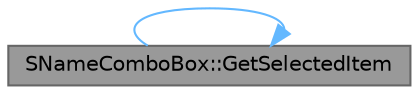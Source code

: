 digraph "SNameComboBox::GetSelectedItem"
{
 // INTERACTIVE_SVG=YES
 // LATEX_PDF_SIZE
  bgcolor="transparent";
  edge [fontname=Helvetica,fontsize=10,labelfontname=Helvetica,labelfontsize=10];
  node [fontname=Helvetica,fontsize=10,shape=box,height=0.2,width=0.4];
  rankdir="LR";
  Node1 [id="Node000001",label="SNameComboBox::GetSelectedItem",height=0.2,width=0.4,color="gray40", fillcolor="grey60", style="filled", fontcolor="black",tooltip="Returns the currently selected FName."];
  Node1 -> Node1 [id="edge1_Node000001_Node000001",color="steelblue1",style="solid",tooltip=" "];
}
